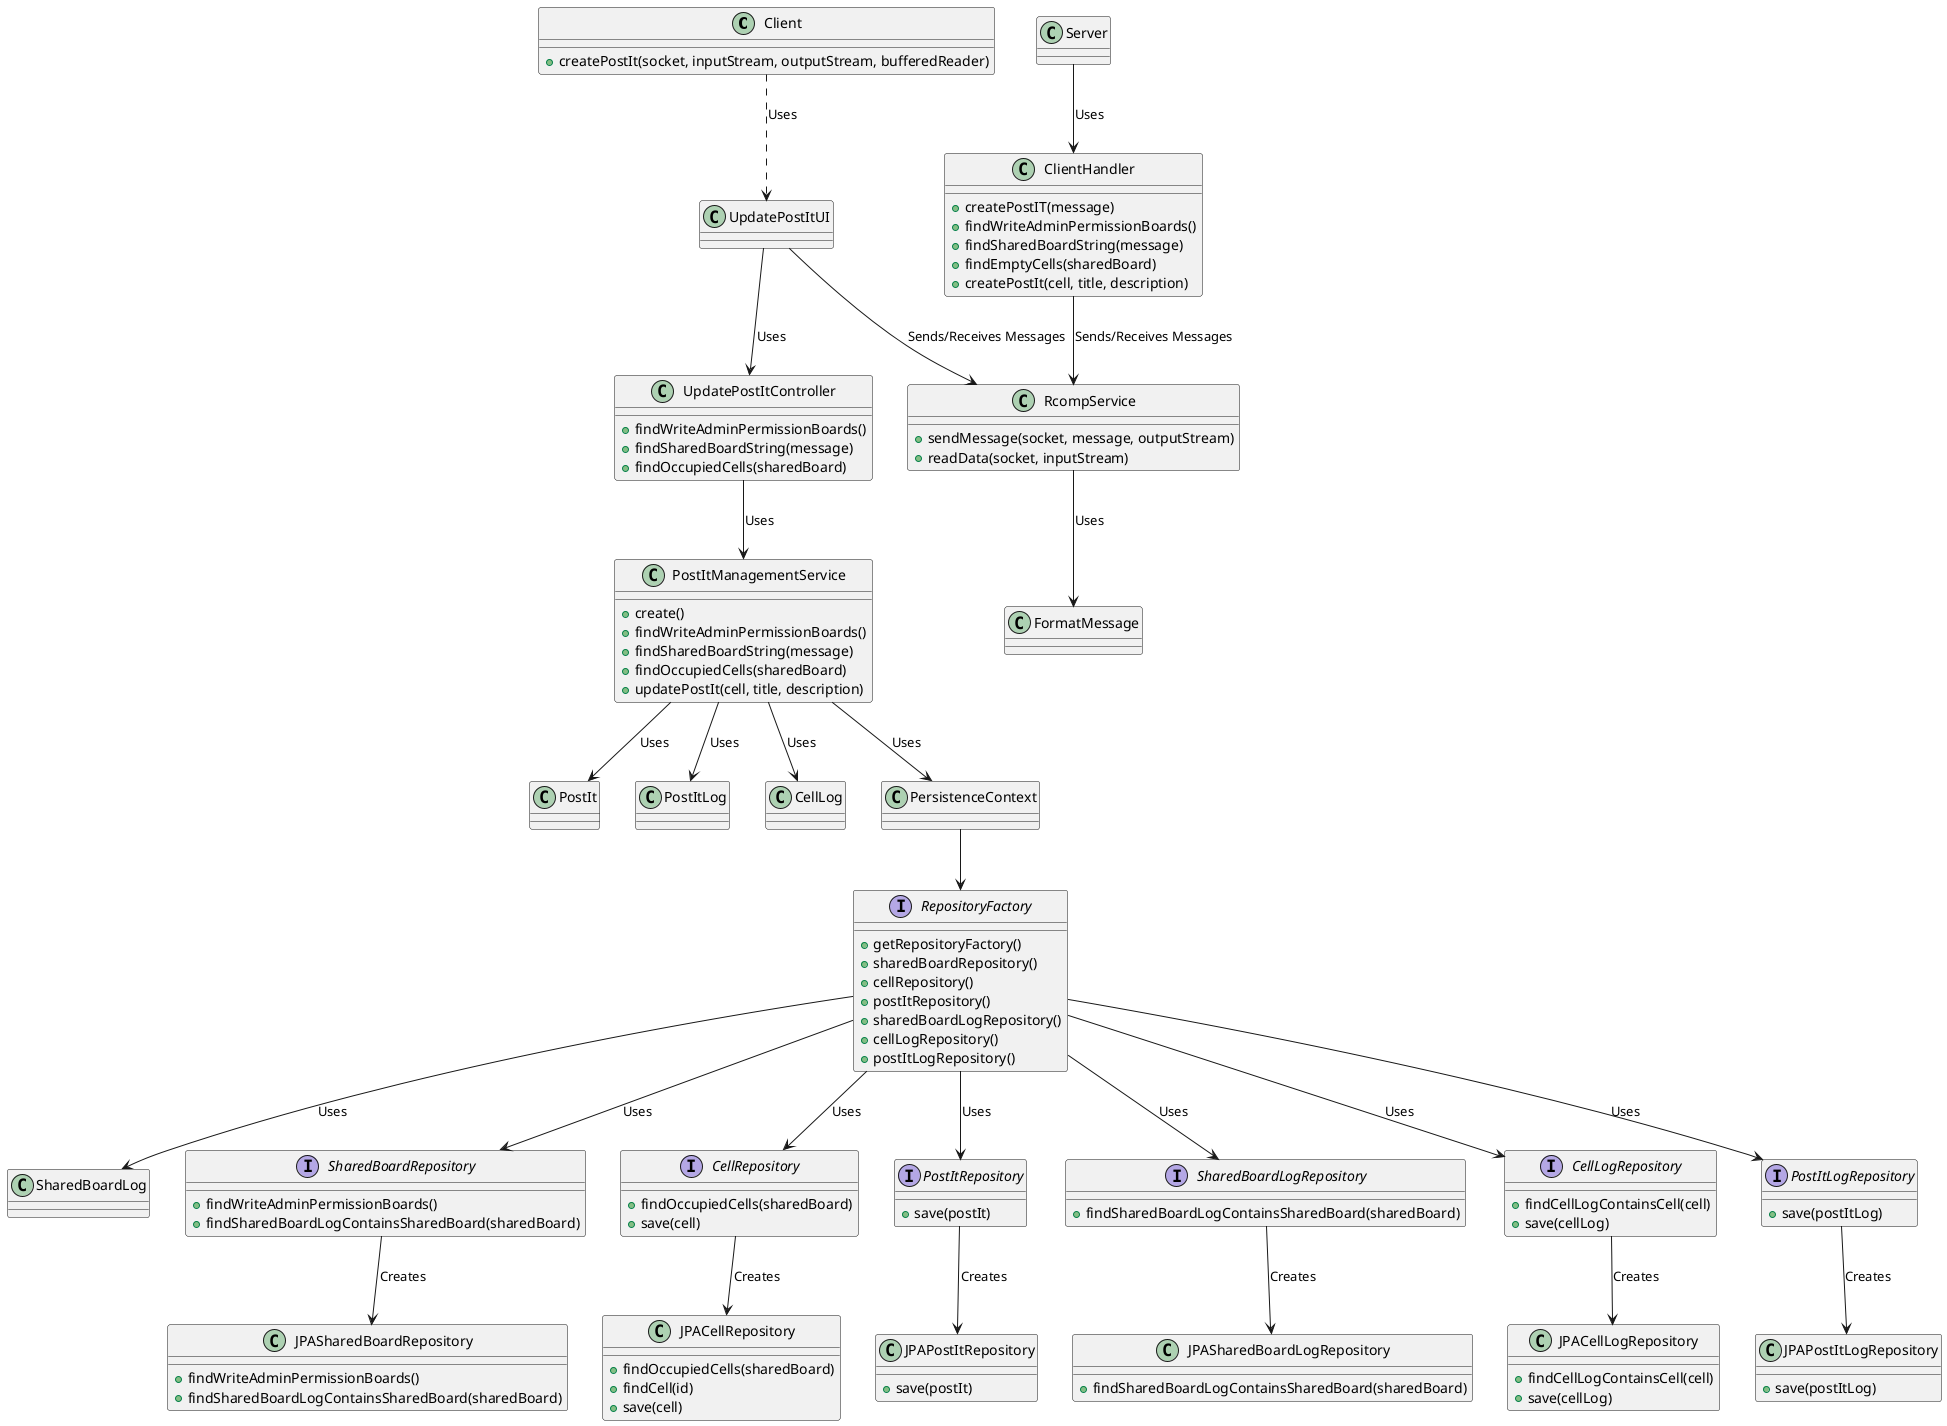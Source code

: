 @startuml

class Client {
  +createPostIt(socket, inputStream, outputStream, bufferedReader)
}

class ClientHandler {
  +createPostIT(message)
  +findWriteAdminPermissionBoards()
  +findSharedBoardString(message)
  +findEmptyCells(sharedBoard)
  +createPostIt(cell, title, description)
}

class Server

class UpdatePostItUI

class UpdatePostItController {
  +findWriteAdminPermissionBoards()
  +findSharedBoardString(message)
  +findOccupiedCells(sharedBoard)
}

class PostItManagementService {
  +create()
  +findWriteAdminPermissionBoards()
  +findSharedBoardString(message)
  +findOccupiedCells(sharedBoard)
  +updatePostIt(cell, title, description)
}

class RcompService {
  +sendMessage(socket, message, outputStream)
  +readData(socket, inputStream)
}

class FormatMessage

class PostIt

class PostItLog

class CellLog

class SharedBoardLog

class PersistenceContext

interface RepositoryFactory {
  +getRepositoryFactory()
  +sharedBoardRepository()
  +cellRepository()
  +postItRepository()
  +sharedBoardLogRepository()
  +cellLogRepository()
  +postItLogRepository()
}

interface SharedBoardRepository {
  +findWriteAdminPermissionBoards()
  +findSharedBoardLogContainsSharedBoard(sharedBoard)
}

interface CellRepository {
  +findOccupiedCells(sharedBoard)
  +save(cell)
}

interface PostItRepository {
  +save(postIt)
}

interface SharedBoardLogRepository {
  +findSharedBoardLogContainsSharedBoard(sharedBoard)
}

interface CellLogRepository {
  +findCellLogContainsCell(cell)
  +save(cellLog)
}

interface PostItLogRepository {
  +save(postItLog)
}

class JPASharedBoardRepository {
  +findWriteAdminPermissionBoards()
  +findSharedBoardLogContainsSharedBoard(sharedBoard)
}

class JPACellRepository {
  +findOccupiedCells(sharedBoard)
  +findCell(id)
  +save(cell)
}

class JPAPostItRepository {
  +save(postIt)
}

class JPASharedBoardLogRepository {
  +findSharedBoardLogContainsSharedBoard(sharedBoard)
}

class JPACellLogRepository {
  +findCellLogContainsCell(cell)
  +save(cellLog)
}

class JPAPostItLogRepository {
  +save(postItLog)
}


Client .down.> UpdatePostItUI : Uses


UpdatePostItUI -down-> UpdatePostItController : Uses
UpdatePostItController -down-> PostItManagementService : Uses

ClientHandler -down-> RcompService : Sends/Receives Messages
UpdatePostItUI -down-> RcompService : Sends/Receives Messages
Server -down-> ClientHandler : Uses
RcompService -down-> FormatMessage : Uses

PostItManagementService -down-> PostIt : Uses
PostItManagementService -down-> PostItLog : Uses
PostItManagementService -down-> CellLog : Uses



PostItManagementService -down-> PersistenceContext : Uses
PersistenceContext -down-> RepositoryFactory

RepositoryFactory -down-> SharedBoardLog : Uses
RepositoryFactory -down-> SharedBoardRepository : Uses
RepositoryFactory -down-> CellRepository : Uses
RepositoryFactory -down-> PostItRepository : Uses
RepositoryFactory -down-> SharedBoardLogRepository : Uses
RepositoryFactory -down-> CellLogRepository : Uses
RepositoryFactory -down-> PostItLogRepository : Uses

SharedBoardRepository -down-> JPASharedBoardRepository : Creates
CellRepository -down-> JPACellRepository : Creates
PostItRepository -down-> JPAPostItRepository : Creates
SharedBoardLogRepository -down-> JPASharedBoardLogRepository : Creates
CellLogRepository -down-> JPACellLogRepository : Creates
PostItLogRepository -down-> JPAPostItLogRepository : Creates

@enduml
